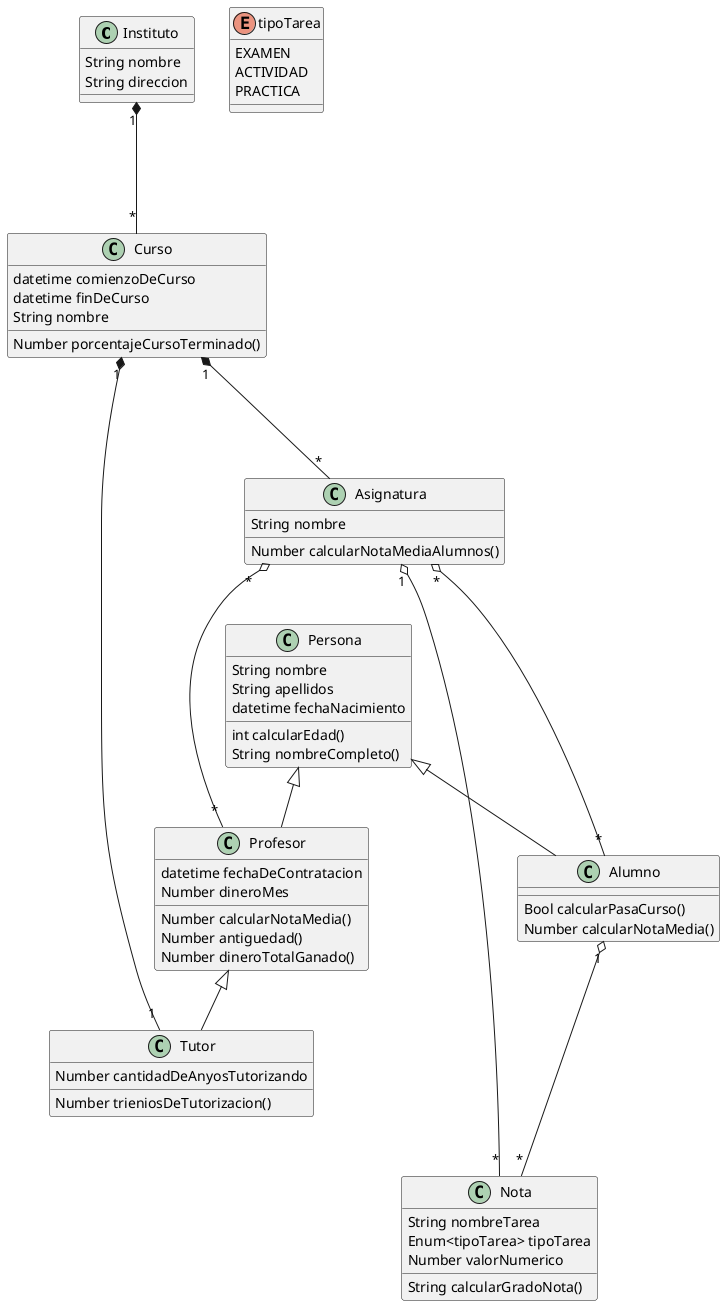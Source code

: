 @startuml DiagramaClases

Instituto "1" *--- "*" Curso
Curso "1" *--- "*" Asignatura
Curso  "1" *--- "1" Tutor
Asignatura "*" o--- "*" Profesor
Asignatura "*" o--- "*" Alumno
Alumno "1" o--- "*" Nota
Asignatura "1" o--- "*" Nota

Persona <|-- Profesor
Persona <|-- Alumno
Profesor <|-- Tutor

class Persona {
    String nombre
    String apellidos
    datetime fechaNacimiento
    int calcularEdad()
    String nombreCompleto()
}
class Alumno {
    Bool calcularPasaCurso()
    Number calcularNotaMedia()
}
class Profesor {
    datetime fechaDeContratacion
    Number dineroMes
    Number calcularNotaMedia()
    Number antiguedad()
    Number dineroTotalGanado()
}
class Tutor {
    Number cantidadDeAnyosTutorizando
    Number trieniosDeTutorizacion()
}
class Instituto {
    String nombre
    String direccion
}
class Asignatura {
    String nombre
    Number calcularNotaMediaAlumnos()
}
class Curso {
    datetime comienzoDeCurso
    datetime finDeCurso
    String nombre
    Number porcentajeCursoTerminado()
}
class Nota {
    String nombreTarea
    Enum<tipoTarea> tipoTarea
    Number valorNumerico
    String calcularGradoNota()
}
enum tipoTarea {
  EXAMEN
  ACTIVIDAD
  PRACTICA
}
@enduml